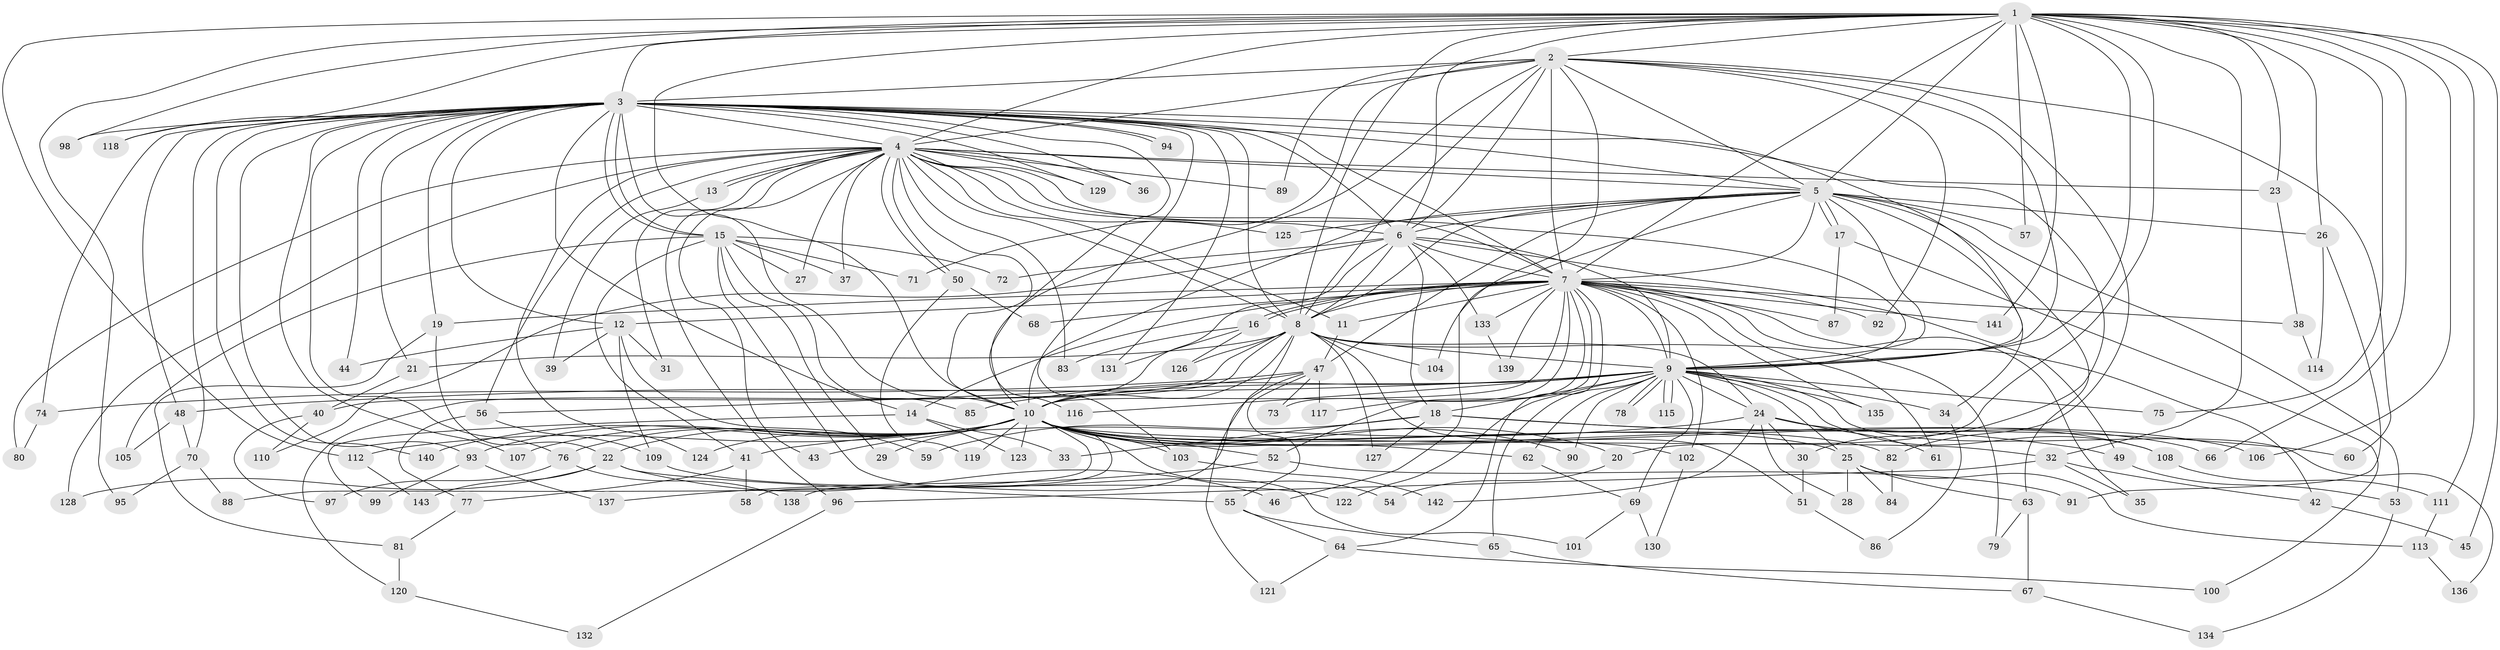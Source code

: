 // coarse degree distribution, {41: 0.008849557522123894, 13: 0.008849557522123894, 31: 0.008849557522123894, 28: 0.008849557522123894, 17: 0.017699115044247787, 12: 0.008849557522123894, 30: 0.017699115044247787, 3: 0.1415929203539823, 8: 0.008849557522123894, 4: 0.13274336283185842, 11: 0.008849557522123894, 2: 0.5575221238938053, 6: 0.017699115044247787, 10: 0.017699115044247787, 5: 0.017699115044247787, 1: 0.017699115044247787}
// Generated by graph-tools (version 1.1) at 2025/51/02/27/25 19:51:46]
// undirected, 143 vertices, 311 edges
graph export_dot {
graph [start="1"]
  node [color=gray90,style=filled];
  1;
  2;
  3;
  4;
  5;
  6;
  7;
  8;
  9;
  10;
  11;
  12;
  13;
  14;
  15;
  16;
  17;
  18;
  19;
  20;
  21;
  22;
  23;
  24;
  25;
  26;
  27;
  28;
  29;
  30;
  31;
  32;
  33;
  34;
  35;
  36;
  37;
  38;
  39;
  40;
  41;
  42;
  43;
  44;
  45;
  46;
  47;
  48;
  49;
  50;
  51;
  52;
  53;
  54;
  55;
  56;
  57;
  58;
  59;
  60;
  61;
  62;
  63;
  64;
  65;
  66;
  67;
  68;
  69;
  70;
  71;
  72;
  73;
  74;
  75;
  76;
  77;
  78;
  79;
  80;
  81;
  82;
  83;
  84;
  85;
  86;
  87;
  88;
  89;
  90;
  91;
  92;
  93;
  94;
  95;
  96;
  97;
  98;
  99;
  100;
  101;
  102;
  103;
  104;
  105;
  106;
  107;
  108;
  109;
  110;
  111;
  112;
  113;
  114;
  115;
  116;
  117;
  118;
  119;
  120;
  121;
  122;
  123;
  124;
  125;
  126;
  127;
  128;
  129;
  130;
  131;
  132;
  133;
  134;
  135;
  136;
  137;
  138;
  139;
  140;
  141;
  142;
  143;
  1 -- 2;
  1 -- 3;
  1 -- 4;
  1 -- 5;
  1 -- 6;
  1 -- 7;
  1 -- 8;
  1 -- 9;
  1 -- 10;
  1 -- 20;
  1 -- 23;
  1 -- 26;
  1 -- 32;
  1 -- 45;
  1 -- 57;
  1 -- 66;
  1 -- 75;
  1 -- 95;
  1 -- 98;
  1 -- 106;
  1 -- 111;
  1 -- 112;
  1 -- 118;
  1 -- 141;
  2 -- 3;
  2 -- 4;
  2 -- 5;
  2 -- 6;
  2 -- 7;
  2 -- 8;
  2 -- 9;
  2 -- 10;
  2 -- 60;
  2 -- 71;
  2 -- 82;
  2 -- 89;
  2 -- 92;
  2 -- 104;
  3 -- 4;
  3 -- 5;
  3 -- 6;
  3 -- 7;
  3 -- 8;
  3 -- 9;
  3 -- 10;
  3 -- 12;
  3 -- 14;
  3 -- 15;
  3 -- 15;
  3 -- 19;
  3 -- 21;
  3 -- 30;
  3 -- 36;
  3 -- 44;
  3 -- 48;
  3 -- 70;
  3 -- 74;
  3 -- 76;
  3 -- 93;
  3 -- 94;
  3 -- 94;
  3 -- 98;
  3 -- 103;
  3 -- 107;
  3 -- 116;
  3 -- 118;
  3 -- 129;
  3 -- 131;
  3 -- 140;
  4 -- 5;
  4 -- 6;
  4 -- 7;
  4 -- 8;
  4 -- 9;
  4 -- 10;
  4 -- 11;
  4 -- 13;
  4 -- 13;
  4 -- 23;
  4 -- 27;
  4 -- 31;
  4 -- 36;
  4 -- 37;
  4 -- 43;
  4 -- 50;
  4 -- 50;
  4 -- 56;
  4 -- 80;
  4 -- 83;
  4 -- 89;
  4 -- 96;
  4 -- 124;
  4 -- 125;
  4 -- 128;
  4 -- 129;
  5 -- 6;
  5 -- 7;
  5 -- 8;
  5 -- 9;
  5 -- 10;
  5 -- 17;
  5 -- 17;
  5 -- 26;
  5 -- 34;
  5 -- 46;
  5 -- 47;
  5 -- 53;
  5 -- 57;
  5 -- 63;
  5 -- 125;
  6 -- 7;
  6 -- 8;
  6 -- 9;
  6 -- 10;
  6 -- 18;
  6 -- 49;
  6 -- 72;
  6 -- 110;
  6 -- 133;
  7 -- 8;
  7 -- 9;
  7 -- 10;
  7 -- 11;
  7 -- 12;
  7 -- 14;
  7 -- 16;
  7 -- 16;
  7 -- 19;
  7 -- 35;
  7 -- 38;
  7 -- 42;
  7 -- 52;
  7 -- 61;
  7 -- 64;
  7 -- 68;
  7 -- 73;
  7 -- 87;
  7 -- 92;
  7 -- 102;
  7 -- 117;
  7 -- 133;
  7 -- 135;
  7 -- 139;
  7 -- 141;
  8 -- 9;
  8 -- 10;
  8 -- 21;
  8 -- 24;
  8 -- 40;
  8 -- 51;
  8 -- 79;
  8 -- 104;
  8 -- 120;
  8 -- 121;
  8 -- 126;
  8 -- 127;
  9 -- 10;
  9 -- 18;
  9 -- 24;
  9 -- 25;
  9 -- 34;
  9 -- 48;
  9 -- 62;
  9 -- 65;
  9 -- 69;
  9 -- 75;
  9 -- 78;
  9 -- 78;
  9 -- 85;
  9 -- 90;
  9 -- 108;
  9 -- 115;
  9 -- 115;
  9 -- 116;
  9 -- 122;
  9 -- 135;
  9 -- 136;
  10 -- 20;
  10 -- 22;
  10 -- 25;
  10 -- 29;
  10 -- 32;
  10 -- 43;
  10 -- 52;
  10 -- 54;
  10 -- 58;
  10 -- 62;
  10 -- 66;
  10 -- 76;
  10 -- 82;
  10 -- 88;
  10 -- 90;
  10 -- 93;
  10 -- 102;
  10 -- 103;
  10 -- 106;
  10 -- 107;
  10 -- 112;
  10 -- 119;
  10 -- 123;
  10 -- 124;
  10 -- 140;
  11 -- 47;
  12 -- 31;
  12 -- 39;
  12 -- 44;
  12 -- 59;
  12 -- 109;
  13 -- 39;
  14 -- 33;
  14 -- 99;
  14 -- 123;
  15 -- 27;
  15 -- 29;
  15 -- 37;
  15 -- 41;
  15 -- 71;
  15 -- 72;
  15 -- 85;
  15 -- 101;
  15 -- 105;
  16 -- 83;
  16 -- 126;
  16 -- 131;
  17 -- 87;
  17 -- 100;
  18 -- 33;
  18 -- 49;
  18 -- 59;
  18 -- 60;
  18 -- 127;
  19 -- 22;
  19 -- 81;
  20 -- 54;
  21 -- 40;
  22 -- 46;
  22 -- 55;
  22 -- 128;
  22 -- 143;
  23 -- 38;
  24 -- 28;
  24 -- 30;
  24 -- 41;
  24 -- 61;
  24 -- 108;
  24 -- 142;
  25 -- 28;
  25 -- 63;
  25 -- 84;
  25 -- 113;
  26 -- 91;
  26 -- 114;
  30 -- 51;
  32 -- 35;
  32 -- 42;
  32 -- 96;
  34 -- 86;
  38 -- 114;
  40 -- 97;
  40 -- 110;
  41 -- 58;
  41 -- 77;
  42 -- 45;
  47 -- 55;
  47 -- 56;
  47 -- 73;
  47 -- 74;
  47 -- 117;
  47 -- 138;
  48 -- 70;
  48 -- 105;
  49 -- 53;
  50 -- 68;
  50 -- 119;
  51 -- 86;
  52 -- 91;
  52 -- 137;
  53 -- 134;
  55 -- 64;
  55 -- 65;
  56 -- 77;
  56 -- 109;
  62 -- 69;
  63 -- 67;
  63 -- 79;
  64 -- 100;
  64 -- 121;
  65 -- 67;
  67 -- 134;
  69 -- 101;
  69 -- 130;
  70 -- 88;
  70 -- 95;
  74 -- 80;
  76 -- 97;
  76 -- 138;
  77 -- 81;
  81 -- 120;
  82 -- 84;
  93 -- 99;
  93 -- 137;
  96 -- 132;
  102 -- 130;
  103 -- 142;
  108 -- 111;
  109 -- 122;
  111 -- 113;
  112 -- 143;
  113 -- 136;
  120 -- 132;
  133 -- 139;
}
